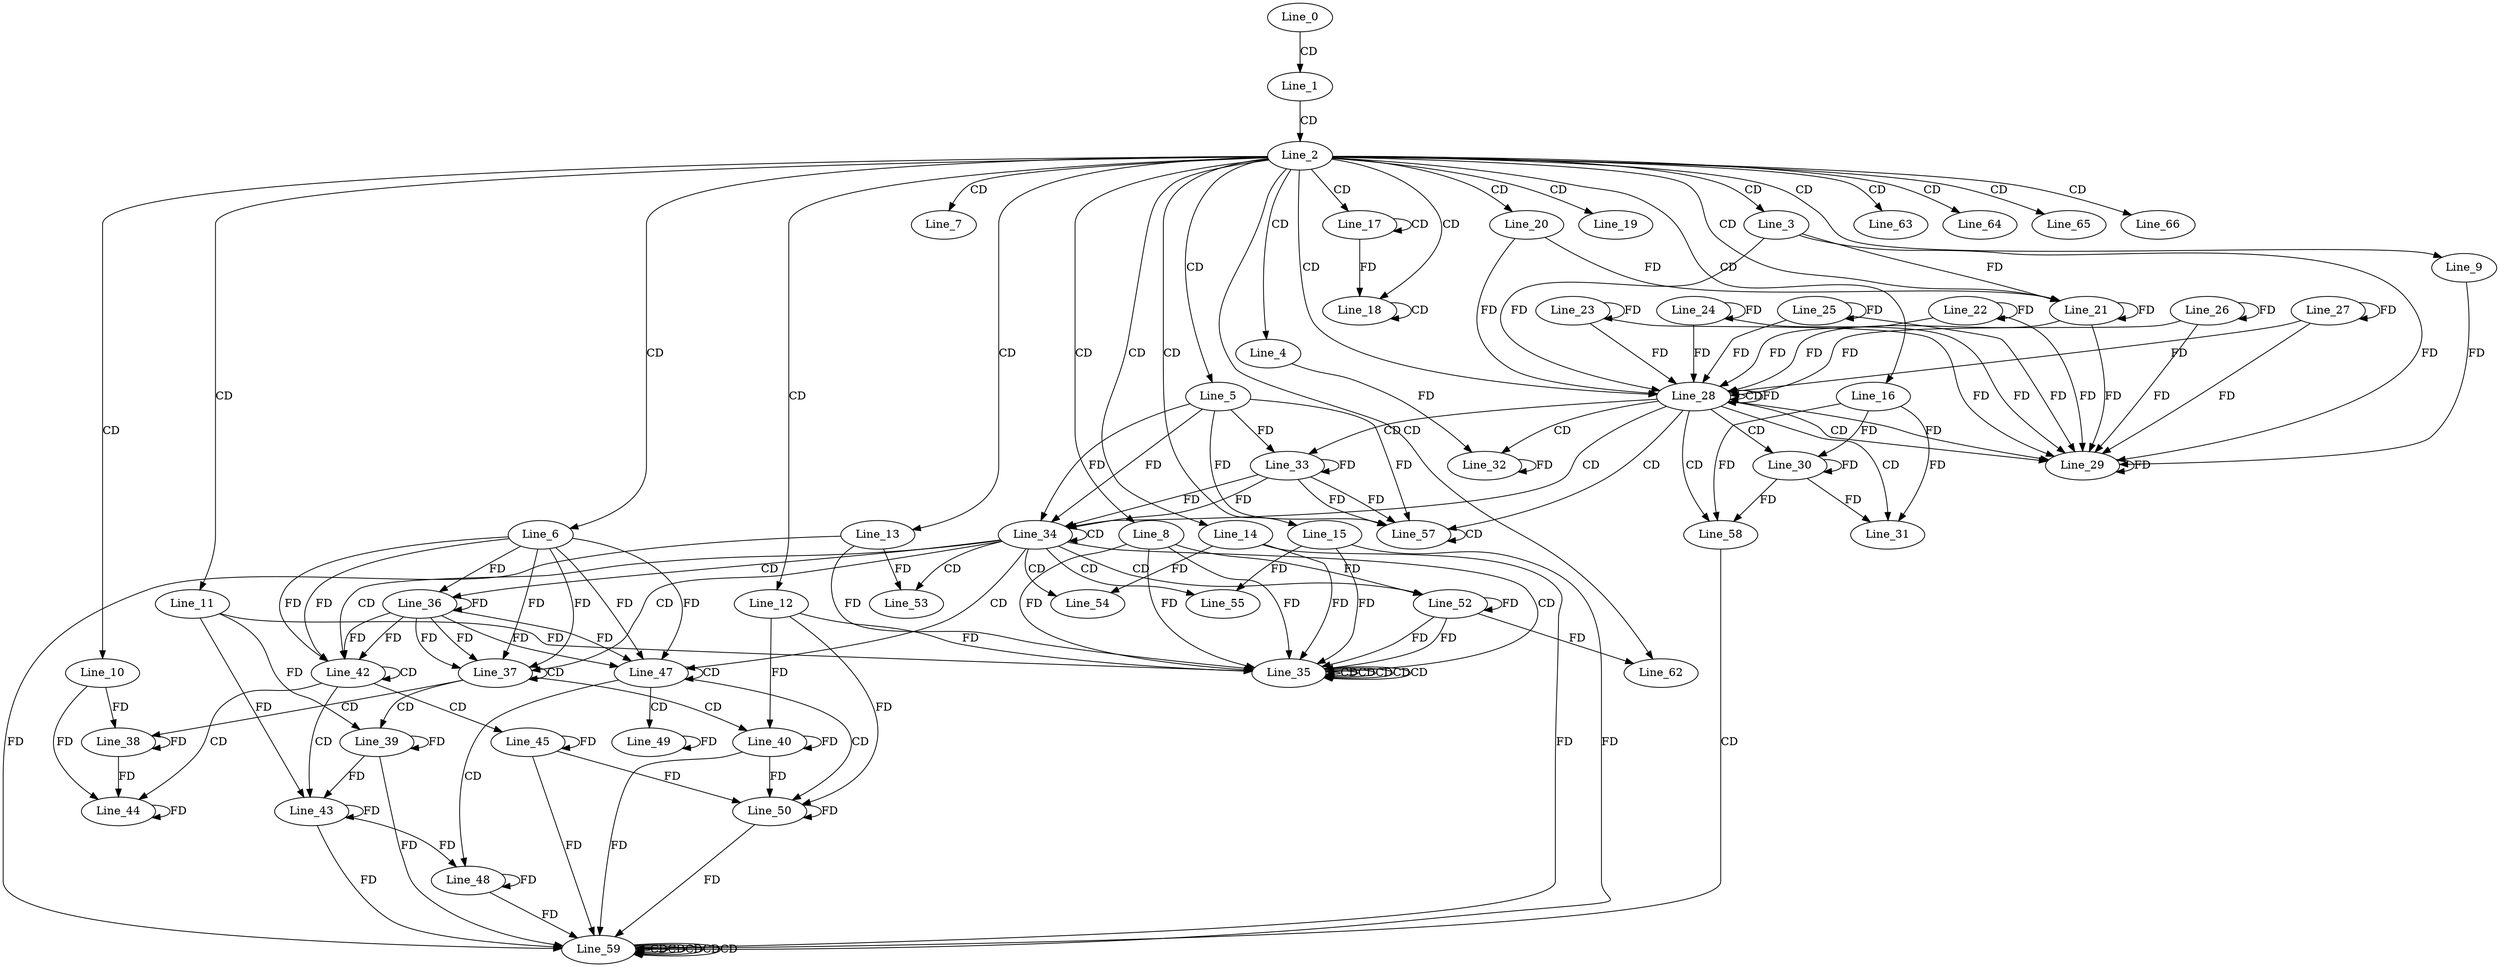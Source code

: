 digraph G {
  Line_0;
  Line_1;
  Line_2;
  Line_3;
  Line_4;
  Line_5;
  Line_6;
  Line_7;
  Line_8;
  Line_9;
  Line_10;
  Line_11;
  Line_12;
  Line_13;
  Line_14;
  Line_15;
  Line_16;
  Line_17;
  Line_17;
  Line_17;
  Line_18;
  Line_18;
  Line_19;
  Line_20;
  Line_21;
  Line_21;
  Line_22;
  Line_22;
  Line_23;
  Line_23;
  Line_24;
  Line_24;
  Line_25;
  Line_25;
  Line_26;
  Line_26;
  Line_27;
  Line_27;
  Line_28;
  Line_28;
  Line_28;
  Line_29;
  Line_29;
  Line_30;
  Line_31;
  Line_32;
  Line_33;
  Line_34;
  Line_34;
  Line_35;
  Line_35;
  Line_35;
  Line_35;
  Line_35;
  Line_35;
  Line_36;
  Line_37;
  Line_37;
  Line_38;
  Line_39;
  Line_40;
  Line_42;
  Line_42;
  Line_43;
  Line_44;
  Line_45;
  Line_47;
  Line_47;
  Line_48;
  Line_49;
  Line_50;
  Line_52;
  Line_53;
  Line_54;
  Line_55;
  Line_57;
  Line_57;
  Line_58;
  Line_59;
  Line_59;
  Line_59;
  Line_59;
  Line_59;
  Line_59;
  Line_62;
  Line_63;
  Line_64;
  Line_65;
  Line_66;
  Line_0 -> Line_1 [ label="CD" ];
  Line_1 -> Line_2 [ label="CD" ];
  Line_2 -> Line_3 [ label="CD" ];
  Line_2 -> Line_4 [ label="CD" ];
  Line_2 -> Line_5 [ label="CD" ];
  Line_2 -> Line_6 [ label="CD" ];
  Line_2 -> Line_7 [ label="CD" ];
  Line_2 -> Line_8 [ label="CD" ];
  Line_2 -> Line_9 [ label="CD" ];
  Line_2 -> Line_10 [ label="CD" ];
  Line_2 -> Line_11 [ label="CD" ];
  Line_2 -> Line_12 [ label="CD" ];
  Line_2 -> Line_13 [ label="CD" ];
  Line_2 -> Line_14 [ label="CD" ];
  Line_2 -> Line_15 [ label="CD" ];
  Line_2 -> Line_16 [ label="CD" ];
  Line_2 -> Line_17 [ label="CD" ];
  Line_17 -> Line_17 [ label="CD" ];
  Line_2 -> Line_18 [ label="CD" ];
  Line_18 -> Line_18 [ label="CD" ];
  Line_17 -> Line_18 [ label="FD" ];
  Line_2 -> Line_19 [ label="CD" ];
  Line_2 -> Line_20 [ label="CD" ];
  Line_2 -> Line_21 [ label="CD" ];
  Line_3 -> Line_21 [ label="FD" ];
  Line_21 -> Line_21 [ label="FD" ];
  Line_20 -> Line_21 [ label="FD" ];
  Line_22 -> Line_22 [ label="FD" ];
  Line_23 -> Line_23 [ label="FD" ];
  Line_24 -> Line_24 [ label="FD" ];
  Line_25 -> Line_25 [ label="FD" ];
  Line_26 -> Line_26 [ label="FD" ];
  Line_27 -> Line_27 [ label="FD" ];
  Line_2 -> Line_28 [ label="CD" ];
  Line_28 -> Line_28 [ label="CD" ];
  Line_28 -> Line_28 [ label="FD" ];
  Line_3 -> Line_28 [ label="FD" ];
  Line_21 -> Line_28 [ label="FD" ];
  Line_22 -> Line_28 [ label="FD" ];
  Line_23 -> Line_28 [ label="FD" ];
  Line_24 -> Line_28 [ label="FD" ];
  Line_25 -> Line_28 [ label="FD" ];
  Line_26 -> Line_28 [ label="FD" ];
  Line_27 -> Line_28 [ label="FD" ];
  Line_20 -> Line_28 [ label="FD" ];
  Line_28 -> Line_29 [ label="CD" ];
  Line_29 -> Line_29 [ label="FD" ];
  Line_9 -> Line_29 [ label="FD" ];
  Line_28 -> Line_29 [ label="FD" ];
  Line_3 -> Line_29 [ label="FD" ];
  Line_21 -> Line_29 [ label="FD" ];
  Line_22 -> Line_29 [ label="FD" ];
  Line_23 -> Line_29 [ label="FD" ];
  Line_24 -> Line_29 [ label="FD" ];
  Line_25 -> Line_29 [ label="FD" ];
  Line_26 -> Line_29 [ label="FD" ];
  Line_27 -> Line_29 [ label="FD" ];
  Line_28 -> Line_30 [ label="CD" ];
  Line_30 -> Line_30 [ label="FD" ];
  Line_16 -> Line_30 [ label="FD" ];
  Line_28 -> Line_31 [ label="CD" ];
  Line_30 -> Line_31 [ label="FD" ];
  Line_16 -> Line_31 [ label="FD" ];
  Line_28 -> Line_32 [ label="CD" ];
  Line_32 -> Line_32 [ label="FD" ];
  Line_4 -> Line_32 [ label="FD" ];
  Line_28 -> Line_33 [ label="CD" ];
  Line_33 -> Line_33 [ label="FD" ];
  Line_5 -> Line_33 [ label="FD" ];
  Line_28 -> Line_34 [ label="CD" ];
  Line_33 -> Line_34 [ label="FD" ];
  Line_5 -> Line_34 [ label="FD" ];
  Line_34 -> Line_34 [ label="CD" ];
  Line_33 -> Line_34 [ label="FD" ];
  Line_5 -> Line_34 [ label="FD" ];
  Line_34 -> Line_35 [ label="CD" ];
  Line_11 -> Line_35 [ label="FD" ];
  Line_35 -> Line_35 [ label="CD" ];
  Line_8 -> Line_35 [ label="FD" ];
  Line_13 -> Line_35 [ label="FD" ];
  Line_35 -> Line_35 [ label="CD" ];
  Line_12 -> Line_35 [ label="FD" ];
  Line_35 -> Line_35 [ label="CD" ];
  Line_8 -> Line_35 [ label="FD" ];
  Line_14 -> Line_35 [ label="FD" ];
  Line_35 -> Line_35 [ label="CD" ];
  Line_35 -> Line_35 [ label="CD" ];
  Line_8 -> Line_35 [ label="FD" ];
  Line_15 -> Line_35 [ label="FD" ];
  Line_34 -> Line_36 [ label="CD" ];
  Line_36 -> Line_36 [ label="FD" ];
  Line_6 -> Line_36 [ label="FD" ];
  Line_34 -> Line_37 [ label="CD" ];
  Line_36 -> Line_37 [ label="FD" ];
  Line_6 -> Line_37 [ label="FD" ];
  Line_37 -> Line_37 [ label="CD" ];
  Line_36 -> Line_37 [ label="FD" ];
  Line_6 -> Line_37 [ label="FD" ];
  Line_37 -> Line_38 [ label="CD" ];
  Line_38 -> Line_38 [ label="FD" ];
  Line_10 -> Line_38 [ label="FD" ];
  Line_37 -> Line_39 [ label="CD" ];
  Line_39 -> Line_39 [ label="FD" ];
  Line_11 -> Line_39 [ label="FD" ];
  Line_37 -> Line_40 [ label="CD" ];
  Line_40 -> Line_40 [ label="FD" ];
  Line_12 -> Line_40 [ label="FD" ];
  Line_34 -> Line_42 [ label="CD" ];
  Line_36 -> Line_42 [ label="FD" ];
  Line_6 -> Line_42 [ label="FD" ];
  Line_42 -> Line_42 [ label="CD" ];
  Line_36 -> Line_42 [ label="FD" ];
  Line_6 -> Line_42 [ label="FD" ];
  Line_42 -> Line_43 [ label="CD" ];
  Line_39 -> Line_43 [ label="FD" ];
  Line_43 -> Line_43 [ label="FD" ];
  Line_11 -> Line_43 [ label="FD" ];
  Line_42 -> Line_44 [ label="CD" ];
  Line_38 -> Line_44 [ label="FD" ];
  Line_44 -> Line_44 [ label="FD" ];
  Line_10 -> Line_44 [ label="FD" ];
  Line_42 -> Line_45 [ label="CD" ];
  Line_45 -> Line_45 [ label="FD" ];
  Line_34 -> Line_47 [ label="CD" ];
  Line_36 -> Line_47 [ label="FD" ];
  Line_6 -> Line_47 [ label="FD" ];
  Line_47 -> Line_47 [ label="CD" ];
  Line_36 -> Line_47 [ label="FD" ];
  Line_6 -> Line_47 [ label="FD" ];
  Line_47 -> Line_48 [ label="CD" ];
  Line_43 -> Line_48 [ label="FD" ];
  Line_48 -> Line_48 [ label="FD" ];
  Line_47 -> Line_49 [ label="CD" ];
  Line_49 -> Line_49 [ label="FD" ];
  Line_47 -> Line_50 [ label="CD" ];
  Line_40 -> Line_50 [ label="FD" ];
  Line_45 -> Line_50 [ label="FD" ];
  Line_50 -> Line_50 [ label="FD" ];
  Line_12 -> Line_50 [ label="FD" ];
  Line_34 -> Line_52 [ label="CD" ];
  Line_52 -> Line_52 [ label="FD" ];
  Line_8 -> Line_52 [ label="FD" ];
  Line_34 -> Line_53 [ label="CD" ];
  Line_13 -> Line_53 [ label="FD" ];
  Line_34 -> Line_54 [ label="CD" ];
  Line_14 -> Line_54 [ label="FD" ];
  Line_34 -> Line_55 [ label="CD" ];
  Line_15 -> Line_55 [ label="FD" ];
  Line_28 -> Line_57 [ label="CD" ];
  Line_33 -> Line_57 [ label="FD" ];
  Line_5 -> Line_57 [ label="FD" ];
  Line_57 -> Line_57 [ label="CD" ];
  Line_33 -> Line_57 [ label="FD" ];
  Line_5 -> Line_57 [ label="FD" ];
  Line_28 -> Line_58 [ label="CD" ];
  Line_30 -> Line_58 [ label="FD" ];
  Line_16 -> Line_58 [ label="FD" ];
  Line_58 -> Line_59 [ label="CD" ];
  Line_39 -> Line_59 [ label="FD" ];
  Line_43 -> Line_59 [ label="FD" ];
  Line_48 -> Line_59 [ label="FD" ];
  Line_59 -> Line_59 [ label="CD" ];
  Line_13 -> Line_59 [ label="FD" ];
  Line_59 -> Line_59 [ label="CD" ];
  Line_40 -> Line_59 [ label="FD" ];
  Line_45 -> Line_59 [ label="FD" ];
  Line_50 -> Line_59 [ label="FD" ];
  Line_59 -> Line_59 [ label="CD" ];
  Line_14 -> Line_59 [ label="FD" ];
  Line_59 -> Line_59 [ label="CD" ];
  Line_59 -> Line_59 [ label="CD" ];
  Line_15 -> Line_59 [ label="FD" ];
  Line_2 -> Line_62 [ label="CD" ];
  Line_52 -> Line_62 [ label="FD" ];
  Line_2 -> Line_63 [ label="CD" ];
  Line_2 -> Line_64 [ label="CD" ];
  Line_2 -> Line_65 [ label="CD" ];
  Line_2 -> Line_66 [ label="CD" ];
  Line_52 -> Line_35 [ label="FD" ];
  Line_52 -> Line_35 [ label="FD" ];
}
